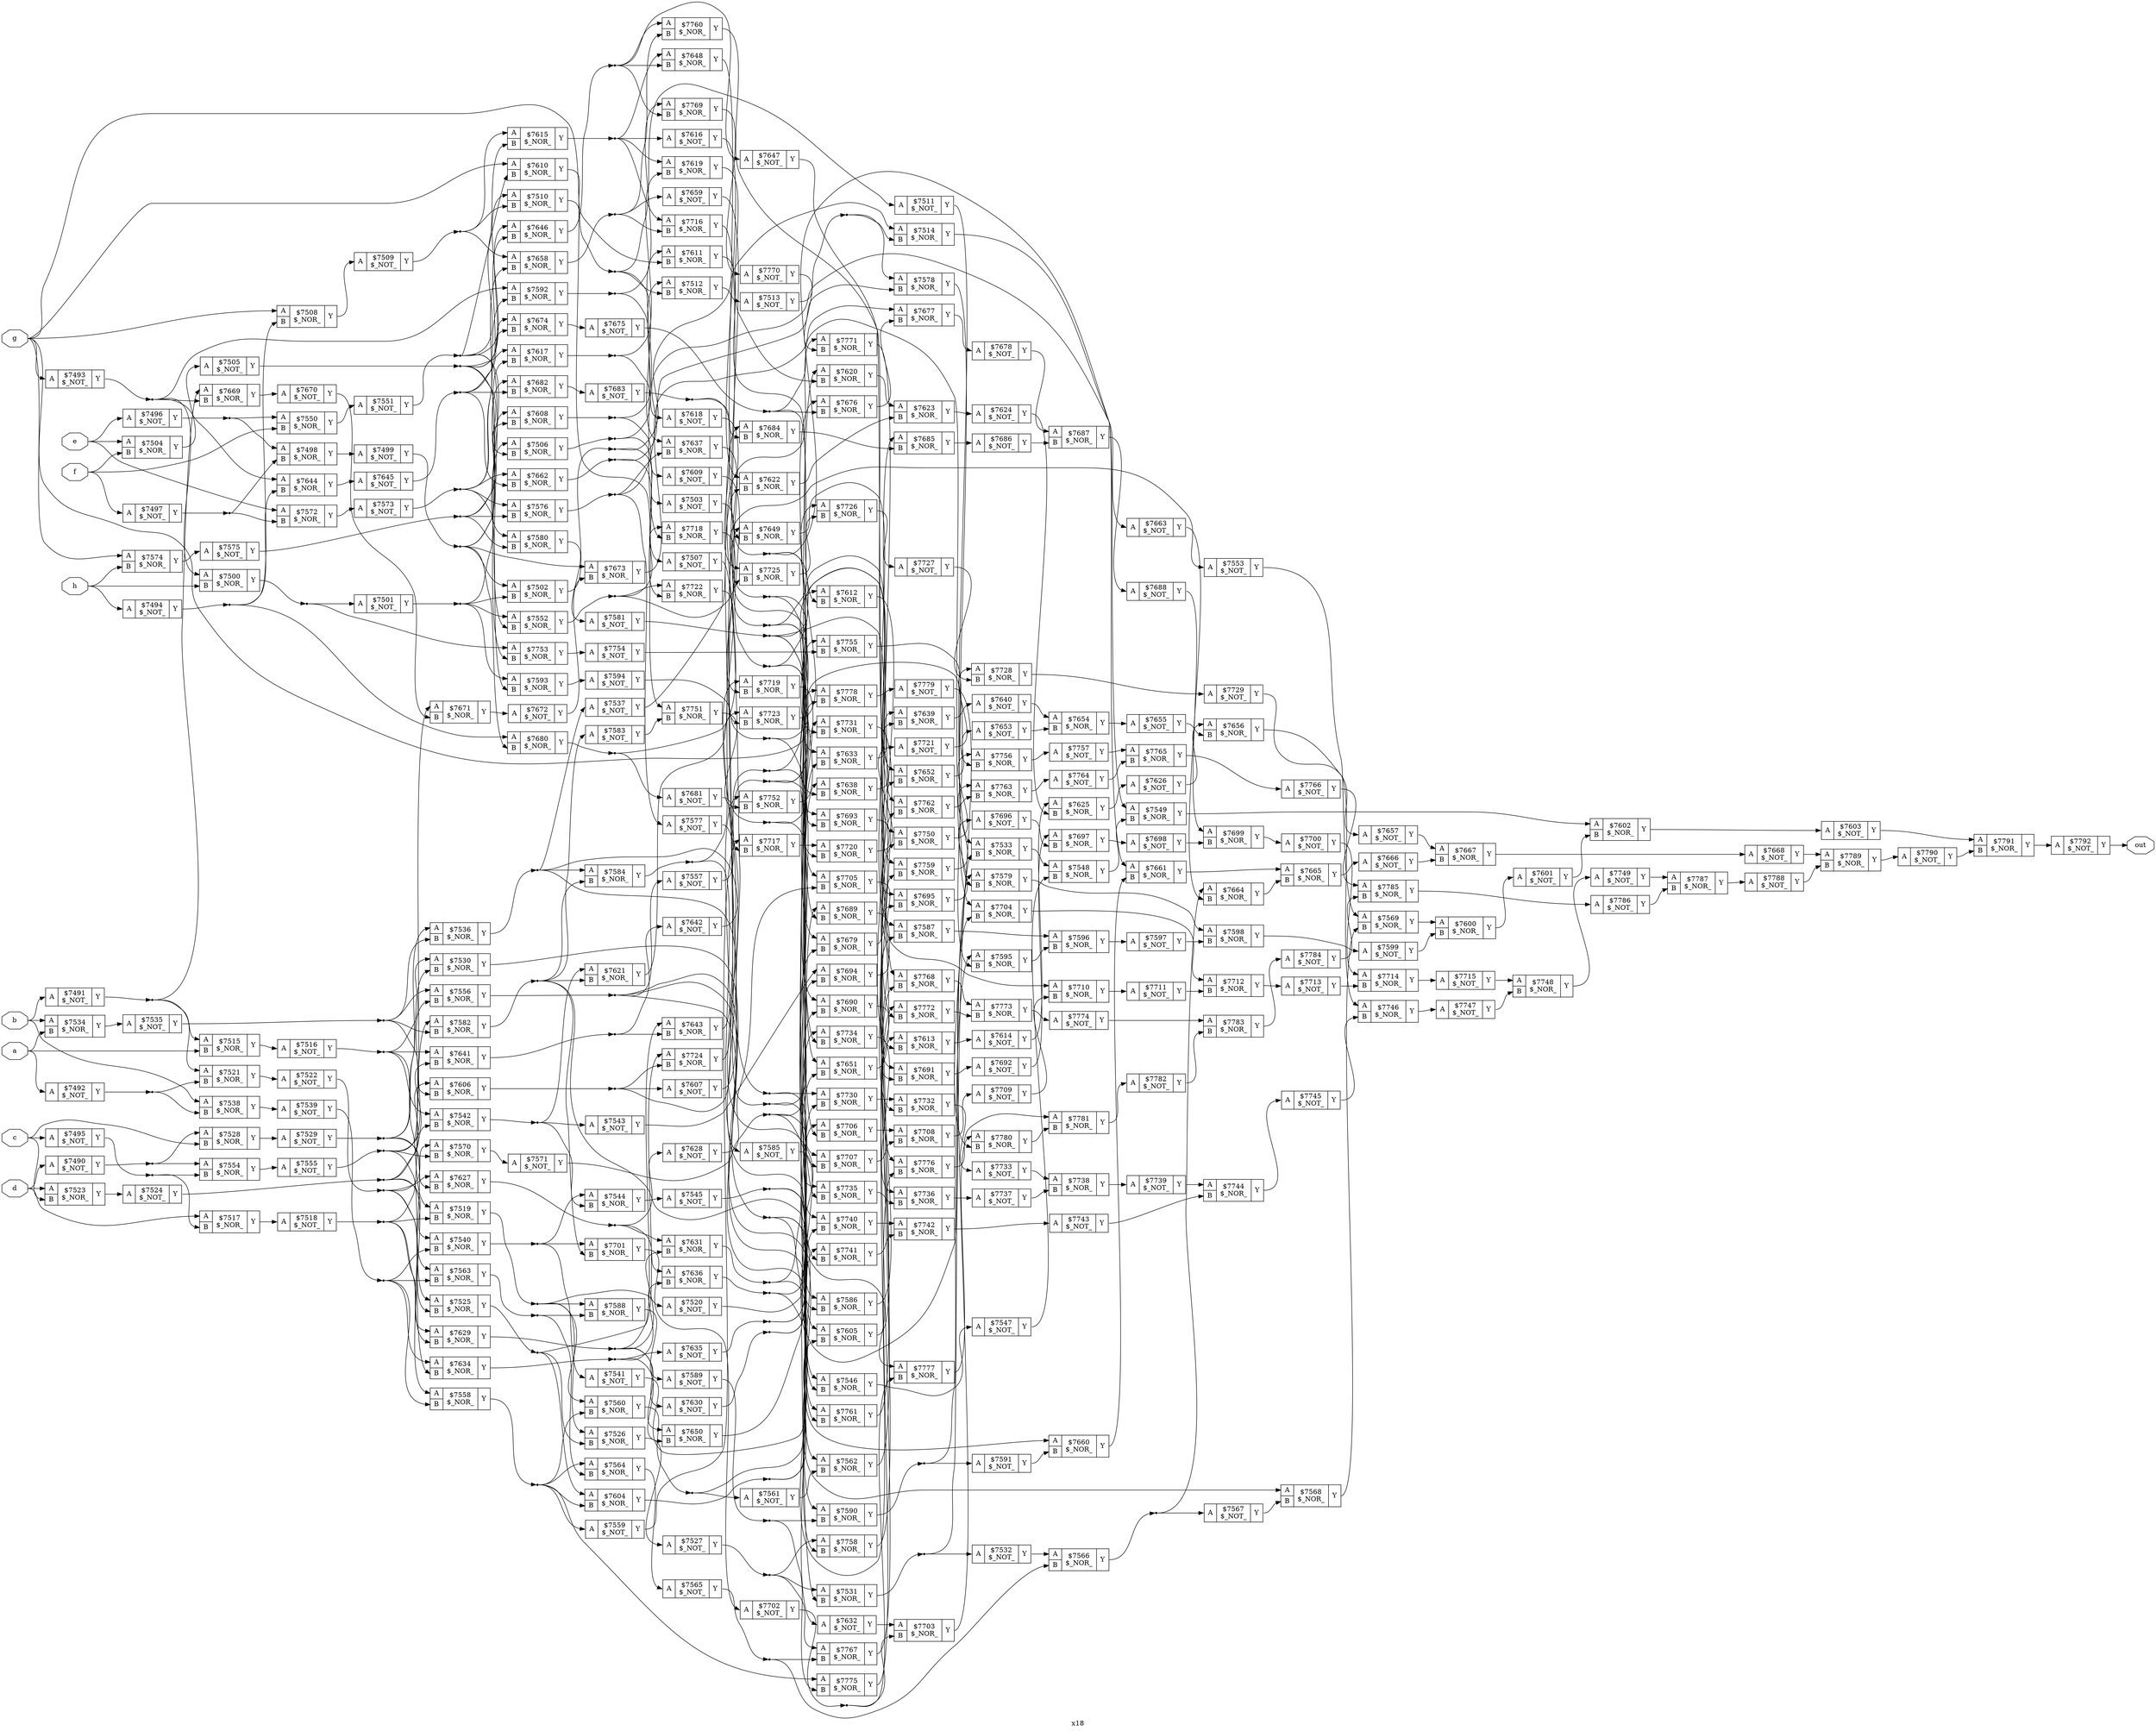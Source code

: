 digraph "x18" {
label="x18";
rankdir="LR";
remincross=true;
n303 [ shape=octagon, label="a", color="black", fontcolor="black" ];
n304 [ shape=octagon, label="b", color="black", fontcolor="black" ];
n305 [ shape=octagon, label="c", color="black", fontcolor="black" ];
n306 [ shape=octagon, label="d", color="black", fontcolor="black" ];
n307 [ shape=octagon, label="e", color="black", fontcolor="black" ];
n308 [ shape=octagon, label="f", color="black", fontcolor="black" ];
n309 [ shape=octagon, label="g", color="black", fontcolor="black" ];
n310 [ shape=octagon, label="h", color="black", fontcolor="black" ];
n311 [ shape=octagon, label="out", color="black", fontcolor="black" ];
c314 [ shape=record, label="{{<p312> A}|$7490\n$_NOT_|{<p313> Y}}" ];
c315 [ shape=record, label="{{<p312> A}|$7491\n$_NOT_|{<p313> Y}}" ];
c316 [ shape=record, label="{{<p312> A}|$7492\n$_NOT_|{<p313> Y}}" ];
c317 [ shape=record, label="{{<p312> A}|$7493\n$_NOT_|{<p313> Y}}" ];
c318 [ shape=record, label="{{<p312> A}|$7494\n$_NOT_|{<p313> Y}}" ];
c319 [ shape=record, label="{{<p312> A}|$7495\n$_NOT_|{<p313> Y}}" ];
c320 [ shape=record, label="{{<p312> A}|$7496\n$_NOT_|{<p313> Y}}" ];
c321 [ shape=record, label="{{<p312> A}|$7497\n$_NOT_|{<p313> Y}}" ];
c323 [ shape=record, label="{{<p312> A|<p322> B}|$7498\n$_NOR_|{<p313> Y}}" ];
c324 [ shape=record, label="{{<p312> A}|$7499\n$_NOT_|{<p313> Y}}" ];
c325 [ shape=record, label="{{<p312> A|<p322> B}|$7500\n$_NOR_|{<p313> Y}}" ];
c326 [ shape=record, label="{{<p312> A}|$7501\n$_NOT_|{<p313> Y}}" ];
c327 [ shape=record, label="{{<p312> A|<p322> B}|$7502\n$_NOR_|{<p313> Y}}" ];
c328 [ shape=record, label="{{<p312> A}|$7503\n$_NOT_|{<p313> Y}}" ];
c329 [ shape=record, label="{{<p312> A|<p322> B}|$7504\n$_NOR_|{<p313> Y}}" ];
c330 [ shape=record, label="{{<p312> A}|$7505\n$_NOT_|{<p313> Y}}" ];
c331 [ shape=record, label="{{<p312> A|<p322> B}|$7506\n$_NOR_|{<p313> Y}}" ];
c332 [ shape=record, label="{{<p312> A}|$7507\n$_NOT_|{<p313> Y}}" ];
c333 [ shape=record, label="{{<p312> A|<p322> B}|$7508\n$_NOR_|{<p313> Y}}" ];
c334 [ shape=record, label="{{<p312> A}|$7509\n$_NOT_|{<p313> Y}}" ];
c335 [ shape=record, label="{{<p312> A|<p322> B}|$7510\n$_NOR_|{<p313> Y}}" ];
c336 [ shape=record, label="{{<p312> A}|$7511\n$_NOT_|{<p313> Y}}" ];
c337 [ shape=record, label="{{<p312> A|<p322> B}|$7512\n$_NOR_|{<p313> Y}}" ];
c338 [ shape=record, label="{{<p312> A}|$7513\n$_NOT_|{<p313> Y}}" ];
c339 [ shape=record, label="{{<p312> A|<p322> B}|$7514\n$_NOR_|{<p313> Y}}" ];
c340 [ shape=record, label="{{<p312> A|<p322> B}|$7515\n$_NOR_|{<p313> Y}}" ];
c341 [ shape=record, label="{{<p312> A}|$7516\n$_NOT_|{<p313> Y}}" ];
c342 [ shape=record, label="{{<p312> A|<p322> B}|$7517\n$_NOR_|{<p313> Y}}" ];
c343 [ shape=record, label="{{<p312> A}|$7518\n$_NOT_|{<p313> Y}}" ];
c344 [ shape=record, label="{{<p312> A|<p322> B}|$7519\n$_NOR_|{<p313> Y}}" ];
c345 [ shape=record, label="{{<p312> A}|$7520\n$_NOT_|{<p313> Y}}" ];
c346 [ shape=record, label="{{<p312> A|<p322> B}|$7521\n$_NOR_|{<p313> Y}}" ];
c347 [ shape=record, label="{{<p312> A}|$7522\n$_NOT_|{<p313> Y}}" ];
c348 [ shape=record, label="{{<p312> A|<p322> B}|$7523\n$_NOR_|{<p313> Y}}" ];
c349 [ shape=record, label="{{<p312> A}|$7524\n$_NOT_|{<p313> Y}}" ];
c350 [ shape=record, label="{{<p312> A|<p322> B}|$7525\n$_NOR_|{<p313> Y}}" ];
c351 [ shape=record, label="{{<p312> A|<p322> B}|$7526\n$_NOR_|{<p313> Y}}" ];
c352 [ shape=record, label="{{<p312> A}|$7527\n$_NOT_|{<p313> Y}}" ];
c353 [ shape=record, label="{{<p312> A|<p322> B}|$7528\n$_NOR_|{<p313> Y}}" ];
c354 [ shape=record, label="{{<p312> A}|$7529\n$_NOT_|{<p313> Y}}" ];
c355 [ shape=record, label="{{<p312> A|<p322> B}|$7530\n$_NOR_|{<p313> Y}}" ];
c356 [ shape=record, label="{{<p312> A|<p322> B}|$7531\n$_NOR_|{<p313> Y}}" ];
c357 [ shape=record, label="{{<p312> A}|$7532\n$_NOT_|{<p313> Y}}" ];
c358 [ shape=record, label="{{<p312> A|<p322> B}|$7533\n$_NOR_|{<p313> Y}}" ];
c359 [ shape=record, label="{{<p312> A|<p322> B}|$7534\n$_NOR_|{<p313> Y}}" ];
c360 [ shape=record, label="{{<p312> A}|$7535\n$_NOT_|{<p313> Y}}" ];
c361 [ shape=record, label="{{<p312> A|<p322> B}|$7536\n$_NOR_|{<p313> Y}}" ];
c362 [ shape=record, label="{{<p312> A}|$7537\n$_NOT_|{<p313> Y}}" ];
c363 [ shape=record, label="{{<p312> A|<p322> B}|$7538\n$_NOR_|{<p313> Y}}" ];
c364 [ shape=record, label="{{<p312> A}|$7539\n$_NOT_|{<p313> Y}}" ];
c365 [ shape=record, label="{{<p312> A|<p322> B}|$7540\n$_NOR_|{<p313> Y}}" ];
c366 [ shape=record, label="{{<p312> A}|$7541\n$_NOT_|{<p313> Y}}" ];
c367 [ shape=record, label="{{<p312> A|<p322> B}|$7542\n$_NOR_|{<p313> Y}}" ];
c368 [ shape=record, label="{{<p312> A}|$7543\n$_NOT_|{<p313> Y}}" ];
c369 [ shape=record, label="{{<p312> A|<p322> B}|$7544\n$_NOR_|{<p313> Y}}" ];
c370 [ shape=record, label="{{<p312> A}|$7545\n$_NOT_|{<p313> Y}}" ];
c371 [ shape=record, label="{{<p312> A|<p322> B}|$7546\n$_NOR_|{<p313> Y}}" ];
c372 [ shape=record, label="{{<p312> A}|$7547\n$_NOT_|{<p313> Y}}" ];
c373 [ shape=record, label="{{<p312> A|<p322> B}|$7548\n$_NOR_|{<p313> Y}}" ];
c374 [ shape=record, label="{{<p312> A|<p322> B}|$7549\n$_NOR_|{<p313> Y}}" ];
c375 [ shape=record, label="{{<p312> A|<p322> B}|$7550\n$_NOR_|{<p313> Y}}" ];
c376 [ shape=record, label="{{<p312> A}|$7551\n$_NOT_|{<p313> Y}}" ];
c377 [ shape=record, label="{{<p312> A|<p322> B}|$7552\n$_NOR_|{<p313> Y}}" ];
c378 [ shape=record, label="{{<p312> A}|$7553\n$_NOT_|{<p313> Y}}" ];
c379 [ shape=record, label="{{<p312> A|<p322> B}|$7554\n$_NOR_|{<p313> Y}}" ];
c380 [ shape=record, label="{{<p312> A}|$7555\n$_NOT_|{<p313> Y}}" ];
c381 [ shape=record, label="{{<p312> A|<p322> B}|$7556\n$_NOR_|{<p313> Y}}" ];
c382 [ shape=record, label="{{<p312> A}|$7557\n$_NOT_|{<p313> Y}}" ];
c383 [ shape=record, label="{{<p312> A|<p322> B}|$7558\n$_NOR_|{<p313> Y}}" ];
c384 [ shape=record, label="{{<p312> A}|$7559\n$_NOT_|{<p313> Y}}" ];
c385 [ shape=record, label="{{<p312> A|<p322> B}|$7560\n$_NOR_|{<p313> Y}}" ];
c386 [ shape=record, label="{{<p312> A}|$7561\n$_NOT_|{<p313> Y}}" ];
c387 [ shape=record, label="{{<p312> A|<p322> B}|$7562\n$_NOR_|{<p313> Y}}" ];
c388 [ shape=record, label="{{<p312> A|<p322> B}|$7563\n$_NOR_|{<p313> Y}}" ];
c389 [ shape=record, label="{{<p312> A|<p322> B}|$7564\n$_NOR_|{<p313> Y}}" ];
c390 [ shape=record, label="{{<p312> A}|$7565\n$_NOT_|{<p313> Y}}" ];
c391 [ shape=record, label="{{<p312> A|<p322> B}|$7566\n$_NOR_|{<p313> Y}}" ];
c392 [ shape=record, label="{{<p312> A}|$7567\n$_NOT_|{<p313> Y}}" ];
c393 [ shape=record, label="{{<p312> A|<p322> B}|$7568\n$_NOR_|{<p313> Y}}" ];
c394 [ shape=record, label="{{<p312> A|<p322> B}|$7569\n$_NOR_|{<p313> Y}}" ];
c395 [ shape=record, label="{{<p312> A|<p322> B}|$7570\n$_NOR_|{<p313> Y}}" ];
c396 [ shape=record, label="{{<p312> A}|$7571\n$_NOT_|{<p313> Y}}" ];
c397 [ shape=record, label="{{<p312> A|<p322> B}|$7572\n$_NOR_|{<p313> Y}}" ];
c398 [ shape=record, label="{{<p312> A}|$7573\n$_NOT_|{<p313> Y}}" ];
c399 [ shape=record, label="{{<p312> A|<p322> B}|$7574\n$_NOR_|{<p313> Y}}" ];
c400 [ shape=record, label="{{<p312> A}|$7575\n$_NOT_|{<p313> Y}}" ];
c401 [ shape=record, label="{{<p312> A|<p322> B}|$7576\n$_NOR_|{<p313> Y}}" ];
c402 [ shape=record, label="{{<p312> A}|$7577\n$_NOT_|{<p313> Y}}" ];
c403 [ shape=record, label="{{<p312> A|<p322> B}|$7578\n$_NOR_|{<p313> Y}}" ];
c404 [ shape=record, label="{{<p312> A|<p322> B}|$7579\n$_NOR_|{<p313> Y}}" ];
c405 [ shape=record, label="{{<p312> A|<p322> B}|$7580\n$_NOR_|{<p313> Y}}" ];
c406 [ shape=record, label="{{<p312> A}|$7581\n$_NOT_|{<p313> Y}}" ];
c407 [ shape=record, label="{{<p312> A|<p322> B}|$7582\n$_NOR_|{<p313> Y}}" ];
c408 [ shape=record, label="{{<p312> A}|$7583\n$_NOT_|{<p313> Y}}" ];
c409 [ shape=record, label="{{<p312> A|<p322> B}|$7584\n$_NOR_|{<p313> Y}}" ];
c410 [ shape=record, label="{{<p312> A}|$7585\n$_NOT_|{<p313> Y}}" ];
c411 [ shape=record, label="{{<p312> A|<p322> B}|$7586\n$_NOR_|{<p313> Y}}" ];
c412 [ shape=record, label="{{<p312> A|<p322> B}|$7587\n$_NOR_|{<p313> Y}}" ];
c413 [ shape=record, label="{{<p312> A|<p322> B}|$7588\n$_NOR_|{<p313> Y}}" ];
c414 [ shape=record, label="{{<p312> A}|$7589\n$_NOT_|{<p313> Y}}" ];
c415 [ shape=record, label="{{<p312> A|<p322> B}|$7590\n$_NOR_|{<p313> Y}}" ];
c416 [ shape=record, label="{{<p312> A}|$7591\n$_NOT_|{<p313> Y}}" ];
c417 [ shape=record, label="{{<p312> A|<p322> B}|$7592\n$_NOR_|{<p313> Y}}" ];
c418 [ shape=record, label="{{<p312> A|<p322> B}|$7593\n$_NOR_|{<p313> Y}}" ];
c419 [ shape=record, label="{{<p312> A}|$7594\n$_NOT_|{<p313> Y}}" ];
c420 [ shape=record, label="{{<p312> A|<p322> B}|$7595\n$_NOR_|{<p313> Y}}" ];
c421 [ shape=record, label="{{<p312> A|<p322> B}|$7596\n$_NOR_|{<p313> Y}}" ];
c422 [ shape=record, label="{{<p312> A}|$7597\n$_NOT_|{<p313> Y}}" ];
c423 [ shape=record, label="{{<p312> A|<p322> B}|$7598\n$_NOR_|{<p313> Y}}" ];
c424 [ shape=record, label="{{<p312> A}|$7599\n$_NOT_|{<p313> Y}}" ];
c425 [ shape=record, label="{{<p312> A|<p322> B}|$7600\n$_NOR_|{<p313> Y}}" ];
c426 [ shape=record, label="{{<p312> A}|$7601\n$_NOT_|{<p313> Y}}" ];
c427 [ shape=record, label="{{<p312> A|<p322> B}|$7602\n$_NOR_|{<p313> Y}}" ];
c428 [ shape=record, label="{{<p312> A}|$7603\n$_NOT_|{<p313> Y}}" ];
c429 [ shape=record, label="{{<p312> A|<p322> B}|$7604\n$_NOR_|{<p313> Y}}" ];
c430 [ shape=record, label="{{<p312> A|<p322> B}|$7605\n$_NOR_|{<p313> Y}}" ];
c431 [ shape=record, label="{{<p312> A|<p322> B}|$7606\n$_NOR_|{<p313> Y}}" ];
c432 [ shape=record, label="{{<p312> A}|$7607\n$_NOT_|{<p313> Y}}" ];
c433 [ shape=record, label="{{<p312> A|<p322> B}|$7608\n$_NOR_|{<p313> Y}}" ];
c434 [ shape=record, label="{{<p312> A}|$7609\n$_NOT_|{<p313> Y}}" ];
c435 [ shape=record, label="{{<p312> A|<p322> B}|$7610\n$_NOR_|{<p313> Y}}" ];
c436 [ shape=record, label="{{<p312> A|<p322> B}|$7611\n$_NOR_|{<p313> Y}}" ];
c437 [ shape=record, label="{{<p312> A|<p322> B}|$7612\n$_NOR_|{<p313> Y}}" ];
c438 [ shape=record, label="{{<p312> A|<p322> B}|$7613\n$_NOR_|{<p313> Y}}" ];
c439 [ shape=record, label="{{<p312> A}|$7614\n$_NOT_|{<p313> Y}}" ];
c440 [ shape=record, label="{{<p312> A|<p322> B}|$7615\n$_NOR_|{<p313> Y}}" ];
c441 [ shape=record, label="{{<p312> A}|$7616\n$_NOT_|{<p313> Y}}" ];
c442 [ shape=record, label="{{<p312> A|<p322> B}|$7617\n$_NOR_|{<p313> Y}}" ];
c443 [ shape=record, label="{{<p312> A}|$7618\n$_NOT_|{<p313> Y}}" ];
c444 [ shape=record, label="{{<p312> A|<p322> B}|$7619\n$_NOR_|{<p313> Y}}" ];
c445 [ shape=record, label="{{<p312> A|<p322> B}|$7620\n$_NOR_|{<p313> Y}}" ];
c446 [ shape=record, label="{{<p312> A|<p322> B}|$7621\n$_NOR_|{<p313> Y}}" ];
c447 [ shape=record, label="{{<p312> A|<p322> B}|$7622\n$_NOR_|{<p313> Y}}" ];
c448 [ shape=record, label="{{<p312> A|<p322> B}|$7623\n$_NOR_|{<p313> Y}}" ];
c449 [ shape=record, label="{{<p312> A}|$7624\n$_NOT_|{<p313> Y}}" ];
c450 [ shape=record, label="{{<p312> A|<p322> B}|$7625\n$_NOR_|{<p313> Y}}" ];
c451 [ shape=record, label="{{<p312> A}|$7626\n$_NOT_|{<p313> Y}}" ];
c452 [ shape=record, label="{{<p312> A|<p322> B}|$7627\n$_NOR_|{<p313> Y}}" ];
c453 [ shape=record, label="{{<p312> A}|$7628\n$_NOT_|{<p313> Y}}" ];
c454 [ shape=record, label="{{<p312> A|<p322> B}|$7629\n$_NOR_|{<p313> Y}}" ];
c455 [ shape=record, label="{{<p312> A}|$7630\n$_NOT_|{<p313> Y}}" ];
c456 [ shape=record, label="{{<p312> A|<p322> B}|$7631\n$_NOR_|{<p313> Y}}" ];
c457 [ shape=record, label="{{<p312> A}|$7632\n$_NOT_|{<p313> Y}}" ];
c458 [ shape=record, label="{{<p312> A|<p322> B}|$7633\n$_NOR_|{<p313> Y}}" ];
c459 [ shape=record, label="{{<p312> A|<p322> B}|$7634\n$_NOR_|{<p313> Y}}" ];
c460 [ shape=record, label="{{<p312> A}|$7635\n$_NOT_|{<p313> Y}}" ];
c461 [ shape=record, label="{{<p312> A|<p322> B}|$7636\n$_NOR_|{<p313> Y}}" ];
c462 [ shape=record, label="{{<p312> A|<p322> B}|$7637\n$_NOR_|{<p313> Y}}" ];
c463 [ shape=record, label="{{<p312> A|<p322> B}|$7638\n$_NOR_|{<p313> Y}}" ];
c464 [ shape=record, label="{{<p312> A|<p322> B}|$7639\n$_NOR_|{<p313> Y}}" ];
c465 [ shape=record, label="{{<p312> A}|$7640\n$_NOT_|{<p313> Y}}" ];
c466 [ shape=record, label="{{<p312> A|<p322> B}|$7641\n$_NOR_|{<p313> Y}}" ];
c467 [ shape=record, label="{{<p312> A}|$7642\n$_NOT_|{<p313> Y}}" ];
c468 [ shape=record, label="{{<p312> A|<p322> B}|$7643\n$_NOR_|{<p313> Y}}" ];
c469 [ shape=record, label="{{<p312> A|<p322> B}|$7644\n$_NOR_|{<p313> Y}}" ];
c470 [ shape=record, label="{{<p312> A}|$7645\n$_NOT_|{<p313> Y}}" ];
c471 [ shape=record, label="{{<p312> A|<p322> B}|$7646\n$_NOR_|{<p313> Y}}" ];
c472 [ shape=record, label="{{<p312> A}|$7647\n$_NOT_|{<p313> Y}}" ];
c473 [ shape=record, label="{{<p312> A|<p322> B}|$7648\n$_NOR_|{<p313> Y}}" ];
c474 [ shape=record, label="{{<p312> A|<p322> B}|$7649\n$_NOR_|{<p313> Y}}" ];
c475 [ shape=record, label="{{<p312> A|<p322> B}|$7650\n$_NOR_|{<p313> Y}}" ];
c476 [ shape=record, label="{{<p312> A|<p322> B}|$7651\n$_NOR_|{<p313> Y}}" ];
c477 [ shape=record, label="{{<p312> A|<p322> B}|$7652\n$_NOR_|{<p313> Y}}" ];
c478 [ shape=record, label="{{<p312> A}|$7653\n$_NOT_|{<p313> Y}}" ];
c479 [ shape=record, label="{{<p312> A|<p322> B}|$7654\n$_NOR_|{<p313> Y}}" ];
c480 [ shape=record, label="{{<p312> A}|$7655\n$_NOT_|{<p313> Y}}" ];
c481 [ shape=record, label="{{<p312> A|<p322> B}|$7656\n$_NOR_|{<p313> Y}}" ];
c482 [ shape=record, label="{{<p312> A}|$7657\n$_NOT_|{<p313> Y}}" ];
c483 [ shape=record, label="{{<p312> A|<p322> B}|$7658\n$_NOR_|{<p313> Y}}" ];
c484 [ shape=record, label="{{<p312> A}|$7659\n$_NOT_|{<p313> Y}}" ];
c485 [ shape=record, label="{{<p312> A|<p322> B}|$7660\n$_NOR_|{<p313> Y}}" ];
c486 [ shape=record, label="{{<p312> A|<p322> B}|$7661\n$_NOR_|{<p313> Y}}" ];
c487 [ shape=record, label="{{<p312> A|<p322> B}|$7662\n$_NOR_|{<p313> Y}}" ];
c488 [ shape=record, label="{{<p312> A}|$7663\n$_NOT_|{<p313> Y}}" ];
c489 [ shape=record, label="{{<p312> A|<p322> B}|$7664\n$_NOR_|{<p313> Y}}" ];
c490 [ shape=record, label="{{<p312> A|<p322> B}|$7665\n$_NOR_|{<p313> Y}}" ];
c491 [ shape=record, label="{{<p312> A}|$7666\n$_NOT_|{<p313> Y}}" ];
c492 [ shape=record, label="{{<p312> A|<p322> B}|$7667\n$_NOR_|{<p313> Y}}" ];
c493 [ shape=record, label="{{<p312> A}|$7668\n$_NOT_|{<p313> Y}}" ];
c494 [ shape=record, label="{{<p312> A|<p322> B}|$7669\n$_NOR_|{<p313> Y}}" ];
c495 [ shape=record, label="{{<p312> A}|$7670\n$_NOT_|{<p313> Y}}" ];
c496 [ shape=record, label="{{<p312> A|<p322> B}|$7671\n$_NOR_|{<p313> Y}}" ];
c497 [ shape=record, label="{{<p312> A}|$7672\n$_NOT_|{<p313> Y}}" ];
c498 [ shape=record, label="{{<p312> A|<p322> B}|$7673\n$_NOR_|{<p313> Y}}" ];
c499 [ shape=record, label="{{<p312> A|<p322> B}|$7674\n$_NOR_|{<p313> Y}}" ];
c500 [ shape=record, label="{{<p312> A}|$7675\n$_NOT_|{<p313> Y}}" ];
c501 [ shape=record, label="{{<p312> A|<p322> B}|$7676\n$_NOR_|{<p313> Y}}" ];
c502 [ shape=record, label="{{<p312> A|<p322> B}|$7677\n$_NOR_|{<p313> Y}}" ];
c503 [ shape=record, label="{{<p312> A}|$7678\n$_NOT_|{<p313> Y}}" ];
c504 [ shape=record, label="{{<p312> A|<p322> B}|$7679\n$_NOR_|{<p313> Y}}" ];
c505 [ shape=record, label="{{<p312> A|<p322> B}|$7680\n$_NOR_|{<p313> Y}}" ];
c506 [ shape=record, label="{{<p312> A}|$7681\n$_NOT_|{<p313> Y}}" ];
c507 [ shape=record, label="{{<p312> A|<p322> B}|$7682\n$_NOR_|{<p313> Y}}" ];
c508 [ shape=record, label="{{<p312> A}|$7683\n$_NOT_|{<p313> Y}}" ];
c509 [ shape=record, label="{{<p312> A|<p322> B}|$7684\n$_NOR_|{<p313> Y}}" ];
c510 [ shape=record, label="{{<p312> A|<p322> B}|$7685\n$_NOR_|{<p313> Y}}" ];
c511 [ shape=record, label="{{<p312> A}|$7686\n$_NOT_|{<p313> Y}}" ];
c512 [ shape=record, label="{{<p312> A|<p322> B}|$7687\n$_NOR_|{<p313> Y}}" ];
c513 [ shape=record, label="{{<p312> A}|$7688\n$_NOT_|{<p313> Y}}" ];
c514 [ shape=record, label="{{<p312> A|<p322> B}|$7689\n$_NOR_|{<p313> Y}}" ];
c515 [ shape=record, label="{{<p312> A|<p322> B}|$7690\n$_NOR_|{<p313> Y}}" ];
c516 [ shape=record, label="{{<p312> A|<p322> B}|$7691\n$_NOR_|{<p313> Y}}" ];
c517 [ shape=record, label="{{<p312> A}|$7692\n$_NOT_|{<p313> Y}}" ];
c518 [ shape=record, label="{{<p312> A|<p322> B}|$7693\n$_NOR_|{<p313> Y}}" ];
c519 [ shape=record, label="{{<p312> A|<p322> B}|$7694\n$_NOR_|{<p313> Y}}" ];
c520 [ shape=record, label="{{<p312> A|<p322> B}|$7695\n$_NOR_|{<p313> Y}}" ];
c521 [ shape=record, label="{{<p312> A}|$7696\n$_NOT_|{<p313> Y}}" ];
c522 [ shape=record, label="{{<p312> A|<p322> B}|$7697\n$_NOR_|{<p313> Y}}" ];
c523 [ shape=record, label="{{<p312> A}|$7698\n$_NOT_|{<p313> Y}}" ];
c524 [ shape=record, label="{{<p312> A|<p322> B}|$7699\n$_NOR_|{<p313> Y}}" ];
c525 [ shape=record, label="{{<p312> A}|$7700\n$_NOT_|{<p313> Y}}" ];
c526 [ shape=record, label="{{<p312> A|<p322> B}|$7701\n$_NOR_|{<p313> Y}}" ];
c527 [ shape=record, label="{{<p312> A}|$7702\n$_NOT_|{<p313> Y}}" ];
c528 [ shape=record, label="{{<p312> A|<p322> B}|$7703\n$_NOR_|{<p313> Y}}" ];
c529 [ shape=record, label="{{<p312> A|<p322> B}|$7704\n$_NOR_|{<p313> Y}}" ];
c530 [ shape=record, label="{{<p312> A|<p322> B}|$7705\n$_NOR_|{<p313> Y}}" ];
c531 [ shape=record, label="{{<p312> A|<p322> B}|$7706\n$_NOR_|{<p313> Y}}" ];
c532 [ shape=record, label="{{<p312> A|<p322> B}|$7707\n$_NOR_|{<p313> Y}}" ];
c533 [ shape=record, label="{{<p312> A|<p322> B}|$7708\n$_NOR_|{<p313> Y}}" ];
c534 [ shape=record, label="{{<p312> A}|$7709\n$_NOT_|{<p313> Y}}" ];
c535 [ shape=record, label="{{<p312> A|<p322> B}|$7710\n$_NOR_|{<p313> Y}}" ];
c536 [ shape=record, label="{{<p312> A}|$7711\n$_NOT_|{<p313> Y}}" ];
c537 [ shape=record, label="{{<p312> A|<p322> B}|$7712\n$_NOR_|{<p313> Y}}" ];
c538 [ shape=record, label="{{<p312> A}|$7713\n$_NOT_|{<p313> Y}}" ];
c539 [ shape=record, label="{{<p312> A|<p322> B}|$7714\n$_NOR_|{<p313> Y}}" ];
c540 [ shape=record, label="{{<p312> A}|$7715\n$_NOT_|{<p313> Y}}" ];
c541 [ shape=record, label="{{<p312> A|<p322> B}|$7716\n$_NOR_|{<p313> Y}}" ];
c542 [ shape=record, label="{{<p312> A|<p322> B}|$7717\n$_NOR_|{<p313> Y}}" ];
c543 [ shape=record, label="{{<p312> A|<p322> B}|$7718\n$_NOR_|{<p313> Y}}" ];
c544 [ shape=record, label="{{<p312> A|<p322> B}|$7719\n$_NOR_|{<p313> Y}}" ];
c545 [ shape=record, label="{{<p312> A|<p322> B}|$7720\n$_NOR_|{<p313> Y}}" ];
c546 [ shape=record, label="{{<p312> A}|$7721\n$_NOT_|{<p313> Y}}" ];
c547 [ shape=record, label="{{<p312> A|<p322> B}|$7722\n$_NOR_|{<p313> Y}}" ];
c548 [ shape=record, label="{{<p312> A|<p322> B}|$7723\n$_NOR_|{<p313> Y}}" ];
c549 [ shape=record, label="{{<p312> A|<p322> B}|$7724\n$_NOR_|{<p313> Y}}" ];
c550 [ shape=record, label="{{<p312> A|<p322> B}|$7725\n$_NOR_|{<p313> Y}}" ];
c551 [ shape=record, label="{{<p312> A|<p322> B}|$7726\n$_NOR_|{<p313> Y}}" ];
c552 [ shape=record, label="{{<p312> A}|$7727\n$_NOT_|{<p313> Y}}" ];
c553 [ shape=record, label="{{<p312> A|<p322> B}|$7728\n$_NOR_|{<p313> Y}}" ];
c554 [ shape=record, label="{{<p312> A}|$7729\n$_NOT_|{<p313> Y}}" ];
c555 [ shape=record, label="{{<p312> A|<p322> B}|$7730\n$_NOR_|{<p313> Y}}" ];
c556 [ shape=record, label="{{<p312> A|<p322> B}|$7731\n$_NOR_|{<p313> Y}}" ];
c557 [ shape=record, label="{{<p312> A|<p322> B}|$7732\n$_NOR_|{<p313> Y}}" ];
c558 [ shape=record, label="{{<p312> A}|$7733\n$_NOT_|{<p313> Y}}" ];
c559 [ shape=record, label="{{<p312> A|<p322> B}|$7734\n$_NOR_|{<p313> Y}}" ];
c560 [ shape=record, label="{{<p312> A|<p322> B}|$7735\n$_NOR_|{<p313> Y}}" ];
c561 [ shape=record, label="{{<p312> A|<p322> B}|$7736\n$_NOR_|{<p313> Y}}" ];
c562 [ shape=record, label="{{<p312> A}|$7737\n$_NOT_|{<p313> Y}}" ];
c563 [ shape=record, label="{{<p312> A|<p322> B}|$7738\n$_NOR_|{<p313> Y}}" ];
c564 [ shape=record, label="{{<p312> A}|$7739\n$_NOT_|{<p313> Y}}" ];
c565 [ shape=record, label="{{<p312> A|<p322> B}|$7740\n$_NOR_|{<p313> Y}}" ];
c566 [ shape=record, label="{{<p312> A|<p322> B}|$7741\n$_NOR_|{<p313> Y}}" ];
c567 [ shape=record, label="{{<p312> A|<p322> B}|$7742\n$_NOR_|{<p313> Y}}" ];
c568 [ shape=record, label="{{<p312> A}|$7743\n$_NOT_|{<p313> Y}}" ];
c569 [ shape=record, label="{{<p312> A|<p322> B}|$7744\n$_NOR_|{<p313> Y}}" ];
c570 [ shape=record, label="{{<p312> A}|$7745\n$_NOT_|{<p313> Y}}" ];
c571 [ shape=record, label="{{<p312> A|<p322> B}|$7746\n$_NOR_|{<p313> Y}}" ];
c572 [ shape=record, label="{{<p312> A}|$7747\n$_NOT_|{<p313> Y}}" ];
c573 [ shape=record, label="{{<p312> A|<p322> B}|$7748\n$_NOR_|{<p313> Y}}" ];
c574 [ shape=record, label="{{<p312> A}|$7749\n$_NOT_|{<p313> Y}}" ];
c575 [ shape=record, label="{{<p312> A|<p322> B}|$7750\n$_NOR_|{<p313> Y}}" ];
c576 [ shape=record, label="{{<p312> A|<p322> B}|$7751\n$_NOR_|{<p313> Y}}" ];
c577 [ shape=record, label="{{<p312> A|<p322> B}|$7752\n$_NOR_|{<p313> Y}}" ];
c578 [ shape=record, label="{{<p312> A|<p322> B}|$7753\n$_NOR_|{<p313> Y}}" ];
c579 [ shape=record, label="{{<p312> A}|$7754\n$_NOT_|{<p313> Y}}" ];
c580 [ shape=record, label="{{<p312> A|<p322> B}|$7755\n$_NOR_|{<p313> Y}}" ];
c581 [ shape=record, label="{{<p312> A|<p322> B}|$7756\n$_NOR_|{<p313> Y}}" ];
c582 [ shape=record, label="{{<p312> A}|$7757\n$_NOT_|{<p313> Y}}" ];
c583 [ shape=record, label="{{<p312> A|<p322> B}|$7758\n$_NOR_|{<p313> Y}}" ];
c584 [ shape=record, label="{{<p312> A|<p322> B}|$7759\n$_NOR_|{<p313> Y}}" ];
c585 [ shape=record, label="{{<p312> A|<p322> B}|$7760\n$_NOR_|{<p313> Y}}" ];
c586 [ shape=record, label="{{<p312> A|<p322> B}|$7761\n$_NOR_|{<p313> Y}}" ];
c587 [ shape=record, label="{{<p312> A|<p322> B}|$7762\n$_NOR_|{<p313> Y}}" ];
c588 [ shape=record, label="{{<p312> A|<p322> B}|$7763\n$_NOR_|{<p313> Y}}" ];
c589 [ shape=record, label="{{<p312> A}|$7764\n$_NOT_|{<p313> Y}}" ];
c590 [ shape=record, label="{{<p312> A|<p322> B}|$7765\n$_NOR_|{<p313> Y}}" ];
c591 [ shape=record, label="{{<p312> A}|$7766\n$_NOT_|{<p313> Y}}" ];
c592 [ shape=record, label="{{<p312> A|<p322> B}|$7767\n$_NOR_|{<p313> Y}}" ];
c593 [ shape=record, label="{{<p312> A|<p322> B}|$7768\n$_NOR_|{<p313> Y}}" ];
c594 [ shape=record, label="{{<p312> A|<p322> B}|$7769\n$_NOR_|{<p313> Y}}" ];
c595 [ shape=record, label="{{<p312> A}|$7770\n$_NOT_|{<p313> Y}}" ];
c596 [ shape=record, label="{{<p312> A|<p322> B}|$7771\n$_NOR_|{<p313> Y}}" ];
c597 [ shape=record, label="{{<p312> A|<p322> B}|$7772\n$_NOR_|{<p313> Y}}" ];
c598 [ shape=record, label="{{<p312> A|<p322> B}|$7773\n$_NOR_|{<p313> Y}}" ];
c599 [ shape=record, label="{{<p312> A}|$7774\n$_NOT_|{<p313> Y}}" ];
c600 [ shape=record, label="{{<p312> A|<p322> B}|$7775\n$_NOR_|{<p313> Y}}" ];
c601 [ shape=record, label="{{<p312> A|<p322> B}|$7776\n$_NOR_|{<p313> Y}}" ];
c602 [ shape=record, label="{{<p312> A|<p322> B}|$7777\n$_NOR_|{<p313> Y}}" ];
c603 [ shape=record, label="{{<p312> A|<p322> B}|$7778\n$_NOR_|{<p313> Y}}" ];
c604 [ shape=record, label="{{<p312> A}|$7779\n$_NOT_|{<p313> Y}}" ];
c605 [ shape=record, label="{{<p312> A|<p322> B}|$7780\n$_NOR_|{<p313> Y}}" ];
c606 [ shape=record, label="{{<p312> A|<p322> B}|$7781\n$_NOR_|{<p313> Y}}" ];
c607 [ shape=record, label="{{<p312> A}|$7782\n$_NOT_|{<p313> Y}}" ];
c608 [ shape=record, label="{{<p312> A|<p322> B}|$7783\n$_NOR_|{<p313> Y}}" ];
c609 [ shape=record, label="{{<p312> A}|$7784\n$_NOT_|{<p313> Y}}" ];
c610 [ shape=record, label="{{<p312> A|<p322> B}|$7785\n$_NOR_|{<p313> Y}}" ];
c611 [ shape=record, label="{{<p312> A}|$7786\n$_NOT_|{<p313> Y}}" ];
c612 [ shape=record, label="{{<p312> A|<p322> B}|$7787\n$_NOR_|{<p313> Y}}" ];
c613 [ shape=record, label="{{<p312> A}|$7788\n$_NOT_|{<p313> Y}}" ];
c614 [ shape=record, label="{{<p312> A|<p322> B}|$7789\n$_NOR_|{<p313> Y}}" ];
c615 [ shape=record, label="{{<p312> A}|$7790\n$_NOT_|{<p313> Y}}" ];
c616 [ shape=record, label="{{<p312> A|<p322> B}|$7791\n$_NOR_|{<p313> Y}}" ];
c617 [ shape=record, label="{{<p312> A}|$7792\n$_NOT_|{<p313> Y}}" ];
c405:p313:e -> c406:p312:w [color="black", label=""];
n10 [ shape=point ];
c414:p313:e -> n10:w [color="black", label=""];
n10:e -> c415:p322:w [color="black", label=""];
n10:e -> c600:p322:w [color="black", label=""];
c495:p313:e -> c496:p322:w [color="black", label=""];
c496:p313:e -> c497:p312:w [color="black", label=""];
c497:p313:e -> c498:p322:w [color="black", label=""];
c498:p313:e -> c502:p312:w [color="black", label=""];
c499:p313:e -> c500:p312:w [color="black", label=""];
n105 [ shape=point ];
c500:p313:e -> n105:w [color="black", label=""];
n105:e -> c501:p322:w [color="black", label=""];
n105:e -> c514:p322:w [color="black", label=""];
n105:e -> c529:p312:w [color="black", label=""];
c501:p313:e -> c502:p322:w [color="black", label=""];
c502:p313:e -> c503:p312:w [color="black", label=""];
c503:p313:e -> c512:p312:w [color="black", label=""];
c504:p313:e -> c510:p312:w [color="black", label=""];
n11 [ shape=point ];
c314:p313:e -> n11:w [color="black", label=""];
n11:e -> c353:p312:w [color="black", label=""];
n11:e -> c379:p312:w [color="black", label=""];
n110 [ shape=point ];
c324:p313:e -> n110:w [color="black", label=""];
n110:e -> c327:p312:w [color="black", label=""];
n110:e -> c433:p312:w [color="black", label=""];
n110:e -> c498:p312:w [color="black", label=""];
n110:e -> c505:p322:w [color="black", label=""];
n110:e -> c507:p312:w [color="black", label=""];
n111 [ shape=point ];
c505:p313:e -> n111:w [color="black", label=""];
n111:e -> c506:p312:w [color="black", label=""];
n111:e -> c596:p312:w [color="black", label=""];
n112 [ shape=point ];
c506:p313:e -> n112:w [color="black", label=""];
n112:e -> c532:p322:w [color="black", label=""];
n112:e -> c603:p322:w [color="black", label=""];
c507:p313:e -> c508:p312:w [color="black", label=""];
n114 [ shape=point ];
c508:p313:e -> n114:w [color="black", label=""];
n114:e -> c509:p322:w [color="black", label=""];
n114:e -> c550:p312:w [color="black", label=""];
c509:p313:e -> c510:p322:w [color="black", label=""];
c510:p313:e -> c511:p312:w [color="black", label=""];
c511:p313:e -> c512:p322:w [color="black", label=""];
c512:p313:e -> c513:p312:w [color="black", label=""];
c513:p313:e -> c524:p312:w [color="black", label=""];
n12 [ shape=point ];
c415:p313:e -> n12:w [color="black", label=""];
n12:e -> c416:p312:w [color="black", label=""];
n12:e -> c420:p312:w [color="black", label=""];
c514:p313:e -> c516:p312:w [color="black", label=""];
n121 [ shape=point ];
c325:p313:e -> n121:w [color="black", label=""];
n121:e -> c326:p312:w [color="black", label=""];
n121:e -> c578:p312:w [color="black", label=""];
c515:p313:e -> c516:p322:w [color="black", label=""];
c516:p313:e -> c517:p312:w [color="black", label=""];
c517:p313:e -> c522:p312:w [color="black", label=""];
c518:p313:e -> c520:p312:w [color="black", label=""];
c519:p313:e -> c520:p322:w [color="black", label=""];
c520:p313:e -> c521:p312:w [color="black", label=""];
c521:p313:e -> c522:p322:w [color="black", label=""];
c522:p313:e -> c523:p312:w [color="black", label=""];
c416:p313:e -> c485:p322:w [color="black", label=""];
c523:p313:e -> c524:p322:w [color="black", label=""];
c524:p313:e -> c525:p312:w [color="black", label=""];
n132 [ shape=point ];
c326:p313:e -> n132:w [color="black", label=""];
n132:e -> c327:p322:w [color="black", label=""];
n132:e -> c331:p312:w [color="black", label=""];
n132:e -> c377:p312:w [color="black", label=""];
n132:e -> c418:p312:w [color="black", label=""];
c525:p313:e -> c539:p312:w [color="black", label=""];
c526:p313:e -> c527:p312:w [color="black", label=""];
n135 [ shape=point ];
c527:p313:e -> n135:w [color="black", label=""];
n135:e -> c528:p322:w [color="black", label=""];
n135:e -> c602:p322:w [color="black", label=""];
c528:p313:e -> c529:p322:w [color="black", label=""];
c529:p313:e -> c537:p312:w [color="black", label=""];
c530:p313:e -> c535:p312:w [color="black", label=""];
c531:p313:e -> c533:p312:w [color="black", label=""];
n14 [ shape=point ];
c417:p313:e -> n14:w [color="black", label=""];
n14:e -> c543:p322:w [color="black", label=""];
n14:e -> c594:p312:w [color="black", label=""];
c532:p313:e -> c533:p322:w [color="black", label=""];
c533:p313:e -> c534:p312:w [color="black", label=""];
c534:p313:e -> c535:p322:w [color="black", label=""];
n143 [ shape=point ];
c327:p313:e -> n143:w [color="black", label=""];
n143:e -> c328:p312:w [color="black", label=""];
n143:e -> c339:p312:w [color="black", label=""];
c535:p313:e -> c536:p312:w [color="black", label=""];
c536:p313:e -> c537:p322:w [color="black", label=""];
c537:p313:e -> c538:p312:w [color="black", label=""];
c538:p313:e -> c539:p322:w [color="black", label=""];
c539:p313:e -> c540:p312:w [color="black", label=""];
c540:p313:e -> c573:p312:w [color="black", label=""];
c418:p313:e -> c419:p312:w [color="black", label=""];
c541:p313:e -> c542:p322:w [color="black", label=""];
c542:p313:e -> c545:p312:w [color="black", label=""];
c543:p313:e -> c544:p322:w [color="black", label=""];
c544:p313:e -> c545:p322:w [color="black", label=""];
n154 [ shape=point ];
c328:p313:e -> n154:w [color="black", label=""];
n154:e -> c476:p312:w [color="black", label=""];
n154:e -> c518:p312:w [color="black", label=""];
n154:e -> c575:p312:w [color="black", label=""];
c545:p313:e -> c546:p312:w [color="black", label=""];
c546:p313:e -> c553:p312:w [color="black", label=""];
c547:p313:e -> c548:p322:w [color="black", label=""];
c548:p313:e -> c551:p312:w [color="black", label=""];
c549:p313:e -> c550:p322:w [color="black", label=""];
n16 [ shape=point ];
c419:p313:e -> n16:w [color="black", label=""];
n16:e -> c420:p322:w [color="black", label=""];
n16:e -> c560:p322:w [color="black", label=""];
c550:p313:e -> c551:p322:w [color="black", label=""];
c551:p313:e -> c552:p312:w [color="black", label=""];
c552:p313:e -> c553:p322:w [color="black", label=""];
c553:p313:e -> c554:p312:w [color="black", label=""];
c554:p313:e -> c571:p312:w [color="black", label=""];
c329:p313:e -> c330:p312:w [color="black", label=""];
c555:p313:e -> c557:p312:w [color="black", label=""];
c556:p313:e -> c557:p322:w [color="black", label=""];
c557:p313:e -> c558:p312:w [color="black", label=""];
c558:p313:e -> c563:p312:w [color="black", label=""];
c420:p313:e -> c421:p322:w [color="black", label=""];
c559:p313:e -> c561:p312:w [color="black", label=""];
c560:p313:e -> c561:p322:w [color="black", label=""];
c561:p313:e -> c562:p312:w [color="black", label=""];
c562:p313:e -> c563:p322:w [color="black", label=""];
c563:p313:e -> c564:p312:w [color="black", label=""];
c564:p313:e -> c569:p312:w [color="black", label=""];
n176 [ shape=point ];
c330:p313:e -> n176:w [color="black", label=""];
n176:e -> c331:p322:w [color="black", label=""];
n176:e -> c335:p312:w [color="black", label=""];
n176:e -> c442:p312:w [color="black", label=""];
n176:e -> c471:p312:w [color="black", label=""];
n176:e -> c578:p322:w [color="black", label=""];
c565:p313:e -> c567:p312:w [color="black", label=""];
c566:p313:e -> c567:p322:w [color="black", label=""];
c567:p313:e -> c568:p312:w [color="black", label=""];
c421:p313:e -> c422:p312:w [color="black", label=""];
c568:p313:e -> c569:p322:w [color="black", label=""];
c569:p313:e -> c570:p312:w [color="black", label=""];
c570:p313:e -> c571:p322:w [color="black", label=""];
c571:p313:e -> c572:p312:w [color="black", label=""];
c572:p313:e -> c573:p322:w [color="black", label=""];
c573:p313:e -> c574:p312:w [color="black", label=""];
c574:p313:e -> c612:p312:w [color="black", label=""];
n187 [ shape=point ];
c331:p313:e -> n187:w [color="black", label=""];
n187:e -> c332:p312:w [color="black", label=""];
n187:e -> c337:p312:w [color="black", label=""];
c575:p313:e -> c581:p312:w [color="black", label=""];
c576:p313:e -> c577:p322:w [color="black", label=""];
c422:p313:e -> c423:p322:w [color="black", label=""];
c577:p313:e -> c580:p312:w [color="black", label=""];
c578:p313:e -> c579:p312:w [color="black", label=""];
c579:p313:e -> c580:p322:w [color="black", label=""];
c580:p313:e -> c581:p322:w [color="black", label=""];
c581:p313:e -> c582:p312:w [color="black", label=""];
c582:p313:e -> c590:p312:w [color="black", label=""];
c583:p313:e -> c584:p322:w [color="black", label=""];
c584:p313:e -> c588:p312:w [color="black", label=""];
n198 [ shape=point ];
c332:p313:e -> n198:w [color="black", label=""];
n198:e -> c555:p312:w [color="black", label=""];
n198:e -> c565:p312:w [color="black", label=""];
c585:p313:e -> c587:p312:w [color="black", label=""];
n2 [ shape=point ];
c406:p313:e -> n2:w [color="black", label=""];
n2:e -> c412:p312:w [color="black", label=""];
n2:e -> c504:p312:w [color="black", label=""];
n2:e -> c530:p312:w [color="black", label=""];
n2:e -> c601:p312:w [color="black", label=""];
c423:p313:e -> c424:p312:w [color="black", label=""];
c586:p313:e -> c587:p322:w [color="black", label=""];
c587:p313:e -> c588:p322:w [color="black", label=""];
c588:p313:e -> c589:p312:w [color="black", label=""];
c589:p313:e -> c590:p322:w [color="black", label=""];
c590:p313:e -> c591:p312:w [color="black", label=""];
c591:p313:e -> c610:p312:w [color="black", label=""];
c592:p313:e -> c593:p322:w [color="black", label=""];
c593:p313:e -> c598:p312:w [color="black", label=""];
c594:p313:e -> c595:p312:w [color="black", label=""];
c333:p313:e -> c334:p312:w [color="black", label=""];
c424:p313:e -> c425:p322:w [color="black", label=""];
c595:p313:e -> c596:p322:w [color="black", label=""];
c596:p313:e -> c597:p322:w [color="black", label=""];
c597:p313:e -> c598:p322:w [color="black", label=""];
c598:p313:e -> c599:p312:w [color="black", label=""];
c599:p313:e -> c608:p312:w [color="black", label=""];
c600:p313:e -> c601:p322:w [color="black", label=""];
c601:p313:e -> c606:p312:w [color="black", label=""];
c602:p313:e -> c605:p312:w [color="black", label=""];
c603:p313:e -> c604:p312:w [color="black", label=""];
c604:p313:e -> c605:p322:w [color="black", label=""];
n22 [ shape=point ];
c315:p313:e -> n22:w [color="black", label=""];
n22:e -> c340:p312:w [color="black", label=""];
n22:e -> c346:p312:w [color="black", label=""];
n22:e -> c494:p312:w [color="black", label=""];
n220 [ shape=point ];
c334:p313:e -> n220:w [color="black", label=""];
n220:e -> c335:p322:w [color="black", label=""];
n220:e -> c440:p312:w [color="black", label=""];
n220:e -> c483:p312:w [color="black", label=""];
c605:p313:e -> c606:p322:w [color="black", label=""];
c606:p313:e -> c607:p312:w [color="black", label=""];
c607:p313:e -> c608:p322:w [color="black", label=""];
c608:p313:e -> c609:p312:w [color="black", label=""];
c609:p313:e -> c610:p322:w [color="black", label=""];
c610:p313:e -> c611:p312:w [color="black", label=""];
c611:p313:e -> c612:p322:w [color="black", label=""];
c612:p313:e -> c613:p312:w [color="black", label=""];
c613:p313:e -> c614:p322:w [color="black", label=""];
c425:p313:e -> c426:p312:w [color="black", label=""];
c614:p313:e -> c615:p312:w [color="black", label=""];
n231 [ shape=point ];
c335:p313:e -> n231:w [color="black", label=""];
n231:e -> c336:p312:w [color="black", label=""];
n231:e -> c337:p322:w [color="black", label=""];
n231:e -> c462:p312:w [color="black", label=""];
c615:p313:e -> c616:p322:w [color="black", label=""];
c616:p313:e -> c617:p312:w [color="black", label=""];
c336:p313:e -> c358:p312:w [color="black", label=""];
c337:p313:e -> c338:p312:w [color="black", label=""];
n236 [ shape=point ];
c338:p313:e -> n236:w [color="black", label=""];
n236:e -> c339:p322:w [color="black", label=""];
n236:e -> c403:p312:w [color="black", label=""];
c339:p313:e -> c374:p312:w [color="black", label=""];
c340:p313:e -> c341:p312:w [color="black", label=""];
n239 [ shape=point ];
c341:p313:e -> n239:w [color="black", label=""];
n239:e -> c344:p312:w [color="black", label=""];
n239:e -> c355:p312:w [color="black", label=""];
n239:e -> c367:p312:w [color="black", label=""];
n239:e -> c466:p312:w [color="black", label=""];
c426:p313:e -> c427:p322:w [color="black", label=""];
c342:p313:e -> c343:p312:w [color="black", label=""];
n241 [ shape=point ];
c343:p313:e -> n241:w [color="black", label=""];
n241:e -> c344:p322:w [color="black", label=""];
n241:e -> c383:p312:w [color="black", label=""];
n241:e -> c407:p312:w [color="black", label=""];
n241:e -> c454:p312:w [color="black", label=""];
n242 [ shape=point ];
c344:p313:e -> n242:w [color="black", label=""];
n242:e -> c345:p312:w [color="black", label=""];
n242:e -> c351:p312:w [color="black", label=""];
n242:e -> c385:p312:w [color="black", label=""];
n242:e -> c413:p312:w [color="black", label=""];
c345:p313:e -> c514:p312:w [color="black", label=""];
c346:p313:e -> c347:p312:w [color="black", label=""];
n245 [ shape=point ];
c347:p313:e -> n245:w [color="black", label=""];
n245:e -> c350:p312:w [color="black", label=""];
n245:e -> c395:p312:w [color="black", label=""];
n245:e -> c452:p312:w [color="black", label=""];
n245:e -> c454:p322:w [color="black", label=""];
c348:p313:e -> c349:p312:w [color="black", label=""];
n247 [ shape=point ];
c349:p313:e -> n247:w [color="black", label=""];
n247:e -> c350:p322:w [color="black", label=""];
n247:e -> c365:p312:w [color="black", label=""];
n247:e -> c367:p322:w [color="black", label=""];
n247:e -> c431:p312:w [color="black", label=""];
n248 [ shape=point ];
c350:p313:e -> n248:w [color="black", label=""];
n248:e -> c351:p322:w [color="black", label=""];
n248:e -> c429:p312:w [color="black", label=""];
n248:e -> c549:p312:w [color="black", label=""];
c351:p313:e -> c352:p312:w [color="black", label=""];
c427:p313:e -> c428:p312:w [color="black", label=""];
n250 [ shape=point ];
c352:p313:e -> n250:w [color="black", label=""];
n250:e -> c356:p312:w [color="black", label=""];
n250:e -> c583:p312:w [color="black", label=""];
n250:e -> c592:p312:w [color="black", label=""];
c353:p313:e -> c354:p312:w [color="black", label=""];
n252 [ shape=point ];
c354:p313:e -> n252:w [color="black", label=""];
n252:e -> c355:p322:w [color="black", label=""];
n252:e -> c361:p312:w [color="black", label=""];
n252:e -> c388:p312:w [color="black", label=""];
n252:e -> c452:p322:w [color="black", label=""];
n253 [ shape=point ];
c355:p313:e -> n253:w [color="black", label=""];
n253:e -> c356:p322:w [color="black", label=""];
n253:e -> c387:p312:w [color="black", label=""];
n253:e -> c485:p312:w [color="black", label=""];
n254 [ shape=point ];
c356:p313:e -> n254:w [color="black", label=""];
n254:e -> c357:p312:w [color="black", label=""];
n254:e -> c358:p322:w [color="black", label=""];
c357:p313:e -> c391:p312:w [color="black", label=""];
c358:p313:e -> c373:p312:w [color="black", label=""];
c359:p313:e -> c360:p312:w [color="black", label=""];
n258 [ shape=point ];
c360:p313:e -> n258:w [color="black", label=""];
n258:e -> c361:p322:w [color="black", label=""];
n258:e -> c381:p312:w [color="black", label=""];
n258:e -> c407:p322:w [color="black", label=""];
n258:e -> c431:p322:w [color="black", label=""];
n259 [ shape=point ];
c361:p313:e -> n259:w [color="black", label=""];
n259:e -> c362:p312:w [color="black", label=""];
n259:e -> c371:p312:w [color="black", label=""];
n259:e -> c409:p312:w [color="black", label=""];
n259:e -> c602:p312:w [color="black", label=""];
c428:p313:e -> c616:p312:w [color="black", label=""];
c362:p313:e -> c509:p312:w [color="black", label=""];
c363:p313:e -> c364:p312:w [color="black", label=""];
n262 [ shape=point ];
c364:p313:e -> n262:w [color="black", label=""];
n262:e -> c365:p322:w [color="black", label=""];
n262:e -> c383:p322:w [color="black", label=""];
n262:e -> c388:p322:w [color="black", label=""];
n262:e -> c459:p312:w [color="black", label=""];
n263 [ shape=point ];
c365:p313:e -> n263:w [color="black", label=""];
n263:e -> c366:p312:w [color="black", label=""];
n263:e -> c369:p312:w [color="black", label=""];
n263:e -> c526:p312:w [color="black", label=""];
c366:p313:e -> c531:p312:w [color="black", label=""];
n265 [ shape=point ];
c367:p313:e -> n265:w [color="black", label=""];
n265:e -> c368:p312:w [color="black", label=""];
n265:e -> c369:p322:w [color="black", label=""];
n265:e -> c446:p312:w [color="black", label=""];
c368:p313:e -> c519:p312:w [color="black", label=""];
c369:p313:e -> c370:p312:w [color="black", label=""];
n268 [ shape=point ];
c370:p313:e -> n268:w [color="black", label=""];
n268:e -> c371:p322:w [color="black", label=""];
n268:e -> c411:p312:w [color="black", label=""];
n268:e -> c586:p312:w [color="black", label=""];
c371:p313:e -> c372:p312:w [color="black", label=""];
n27 [ shape=point ];
c429:p313:e -> n27:w [color="black", label=""];
n27:e -> c430:p322:w [color="black", label=""];
n27:e -> c566:p312:w [color="black", label=""];
c372:p313:e -> c373:p322:w [color="black", label=""];
c373:p313:e -> c374:p322:w [color="black", label=""];
c374:p313:e -> c427:p312:w [color="black", label=""];
c375:p313:e -> c376:p312:w [color="black", label=""];
n274 [ shape=point ];
c376:p313:e -> n274:w [color="black", label=""];
n274:e -> c377:p322:w [color="black", label=""];
n274:e -> c405:p312:w [color="black", label=""];
n274:e -> c435:p322:w [color="black", label=""];
n274:e -> c440:p322:w [color="black", label=""];
n274:e -> c499:p312:w [color="black", label=""];
n275 [ shape=point ];
c377:p313:e -> n275:w [color="black", label=""];
n275:e -> c378:p312:w [color="black", label=""];
n275:e -> c543:p312:w [color="black", label=""];
n275:e -> c547:p312:w [color="black", label=""];
c378:p313:e -> c394:p312:w [color="black", label=""];
c379:p313:e -> c380:p312:w [color="black", label=""];
n278 [ shape=point ];
c380:p313:e -> n278:w [color="black", label=""];
n278:e -> c381:p322:w [color="black", label=""];
n278:e -> c395:p322:w [color="black", label=""];
n278:e -> c459:p322:w [color="black", label=""];
n278:e -> c466:p322:w [color="black", label=""];
n278:e -> c496:p312:w [color="black", label=""];
n279 [ shape=point ];
c381:p313:e -> n279:w [color="black", label=""];
n279:e -> c382:p312:w [color="black", label=""];
n279:e -> c393:p312:w [color="black", label=""];
n279:e -> c415:p312:w [color="black", label=""];
n279:e -> c583:p322:w [color="black", label=""];
c430:p313:e -> c438:p312:w [color="black", label=""];
n280 [ shape=point ];
c382:p313:e -> n280:w [color="black", label=""];
n280:e -> c445:p312:w [color="black", label=""];
n280:e -> c532:p312:w [color="black", label=""];
n281 [ shape=point ];
c383:p313:e -> n281:w [color="black", label=""];
n281:e -> c384:p312:w [color="black", label=""];
n281:e -> c385:p322:w [color="black", label=""];
n281:e -> c389:p312:w [color="black", label=""];
n281:e -> c429:p322:w [color="black", label=""];
n281:e -> c600:p312:w [color="black", label=""];
c384:p313:e -> c542:p312:w [color="black", label=""];
n283 [ shape=point ];
c385:p313:e -> n283:w [color="black", label=""];
n283:e -> c386:p312:w [color="black", label=""];
n283:e -> c565:p322:w [color="black", label=""];
c386:p313:e -> c387:p322:w [color="black", label=""];
c387:p313:e -> c575:p322:w [color="black", label=""];
n286 [ shape=point ];
c388:p313:e -> n286:w [color="black", label=""];
n286:e -> c389:p322:w [color="black", label=""];
n286:e -> c413:p322:w [color="black", label=""];
c389:p313:e -> c390:p312:w [color="black", label=""];
n288 [ shape=point ];
c390:p313:e -> n288:w [color="black", label=""];
n288:e -> c391:p322:w [color="black", label=""];
n288:e -> c592:p322:w [color="black", label=""];
n289 [ shape=point ];
c391:p313:e -> n289:w [color="black", label=""];
n289:e -> c392:p312:w [color="black", label=""];
n289:e -> c489:p312:w [color="black", label=""];
n29 [ shape=point ];
c431:p313:e -> n29:w [color="black", label=""];
n29:e -> c432:p312:w [color="black", label=""];
n29:e -> c549:p322:w [color="black", label=""];
n29:e -> c577:p312:w [color="black", label=""];
c392:p313:e -> c393:p322:w [color="black", label=""];
c393:p313:e -> c394:p322:w [color="black", label=""];
c394:p313:e -> c425:p312:w [color="black", label=""];
c395:p313:e -> c396:p312:w [color="black", label=""];
n294 [ shape=point ];
c396:p313:e -> n294:w [color="black", label=""];
n294:e -> c404:p312:w [color="black", label=""];
n294:e -> c556:p312:w [color="black", label=""];
n294:e -> c560:p312:w [color="black", label=""];
c397:p313:e -> c398:p312:w [color="black", label=""];
n296 [ shape=point ];
c398:p313:e -> n296:w [color="black", label=""];
n296:e -> c401:p312:w [color="black", label=""];
n296:e -> c417:p322:w [color="black", label=""];
n296:e -> c418:p322:w [color="black", label=""];
n296:e -> c483:p322:w [color="black", label=""];
n296:e -> c487:p312:w [color="black", label=""];
c399:p313:e -> c400:p312:w [color="black", label=""];
n298 [ shape=point ];
c400:p313:e -> n298:w [color="black", label=""];
n298:e -> c401:p322:w [color="black", label=""];
n298:e -> c405:p322:w [color="black", label=""];
n298:e -> c433:p322:w [color="black", label=""];
n298:e -> c442:p322:w [color="black", label=""];
n299 [ shape=point ];
c401:p313:e -> n299:w [color="black", label=""];
n299:e -> c402:p312:w [color="black", label=""];
n299:e -> c403:p322:w [color="black", label=""];
n299:e -> c462:p322:w [color="black", label=""];
n3 [ shape=point ];
c407:p313:e -> n3:w [color="black", label=""];
n3:e -> c408:p312:w [color="black", label=""];
n3:e -> c409:p322:w [color="black", label=""];
n3:e -> c446:p322:w [color="black", label=""];
n3:e -> c526:p322:w [color="black", label=""];
n3:e -> c586:p322:w [color="black", label=""];
n30 [ shape=point ];
c432:p313:e -> n30:w [color="black", label=""];
n30:e -> c437:p312:w [color="black", label=""];
n30:e -> c501:p312:w [color="black", label=""];
n30:e -> c518:p322:w [color="black", label=""];
n300 [ shape=point ];
c402:p313:e -> n300:w [color="black", label=""];
n300:e -> c430:p312:w [color="black", label=""];
n300:e -> c519:p322:w [color="black", label=""];
c403:p313:e -> c404:p322:w [color="black", label=""];
c404:p313:e -> c423:p312:w [color="black", label=""];
n303:e -> c316:p312:w [color="black", label=""];
n303:e -> c340:p322:w [color="black", label=""];
n303:e -> c359:p322:w [color="black", label=""];
n304:e -> c315:p312:w [color="black", label=""];
n304:e -> c359:p312:w [color="black", label=""];
n304:e -> c363:p312:w [color="black", label=""];
n305:e -> c319:p312:w [color="black", label=""];
n305:e -> c348:p322:w [color="black", label=""];
n305:e -> c353:p322:w [color="black", label=""];
n306:e -> c314:p312:w [color="black", label=""];
n306:e -> c342:p312:w [color="black", label=""];
n306:e -> c348:p312:w [color="black", label=""];
n307:e -> c320:p312:w [color="black", label=""];
n307:e -> c329:p312:w [color="black", label=""];
n307:e -> c397:p312:w [color="black", label=""];
n308:e -> c321:p312:w [color="black", label=""];
n308:e -> c329:p322:w [color="black", label=""];
n308:e -> c375:p322:w [color="black", label=""];
n309:e -> c317:p312:w [color="black", label=""];
n309:e -> c333:p312:w [color="black", label=""];
n309:e -> c399:p312:w [color="black", label=""];
n309:e -> c435:p312:w [color="black", label=""];
n309:e -> c576:p312:w [color="black", label=""];
n309:e -> c603:p312:w [color="black", label=""];
n31 [ shape=point ];
c433:p313:e -> n31:w [color="black", label=""];
n31:e -> c434:p312:w [color="black", label=""];
n31:e -> c436:p312:w [color="black", label=""];
n310:e -> c318:p312:w [color="black", label=""];
n310:e -> c325:p322:w [color="black", label=""];
n310:e -> c399:p322:w [color="black", label=""];
c617:p313:e -> n311:w [color="black", label=""];
n32 [ shape=point ];
c434:p313:e -> n32:w [color="black", label=""];
n32:e -> c515:p312:w [color="black", label=""];
n32:e -> c531:p322:w [color="black", label=""];
n32:e -> c584:p312:w [color="black", label=""];
n33 [ shape=point ];
c316:p313:e -> n33:w [color="black", label=""];
n33:e -> c346:p322:w [color="black", label=""];
n33:e -> c363:p322:w [color="black", label=""];
c435:p313:e -> c436:p322:w [color="black", label=""];
c436:p313:e -> c437:p322:w [color="black", label=""];
c437:p313:e -> c438:p322:w [color="black", label=""];
c438:p313:e -> c439:p312:w [color="black", label=""];
c439:p313:e -> c450:p312:w [color="black", label=""];
n39 [ shape=point ];
c440:p313:e -> n39:w [color="black", label=""];
n39:e -> c441:p312:w [color="black", label=""];
n39:e -> c444:p312:w [color="black", label=""];
n39:e -> c473:p312:w [color="black", label=""];
n39:e -> c541:p312:w [color="black", label=""];
c408:p313:e -> c576:p322:w [color="black", label=""];
c441:p313:e -> c447:p312:w [color="black", label=""];
n41 [ shape=point ];
c442:p313:e -> n41:w [color="black", label=""];
n41:e -> c443:p312:w [color="black", label=""];
n41:e -> c444:p322:w [color="black", label=""];
n42 [ shape=point ];
c443:p313:e -> n42:w [color="black", label=""];
n42:e -> c458:p312:w [color="black", label=""];
n42:e -> c566:p322:w [color="black", label=""];
c444:p313:e -> c445:p322:w [color="black", label=""];
n44 [ shape=point ];
c317:p313:e -> n44:w [color="black", label=""];
n44:e -> c325:p312:w [color="black", label=""];
n44:e -> c417:p312:w [color="black", label=""];
n44:e -> c469:p312:w [color="black", label=""];
n44:e -> c494:p322:w [color="black", label=""];
c445:p313:e -> c448:p312:w [color="black", label=""];
c446:p313:e -> c447:p322:w [color="black", label=""];
c447:p313:e -> c448:p322:w [color="black", label=""];
c448:p313:e -> c449:p312:w [color="black", label=""];
c449:p313:e -> c450:p322:w [color="black", label=""];
n5 [ shape=point ];
c409:p313:e -> n5:w [color="black", label=""];
n5:e -> c410:p312:w [color="black", label=""];
n5:e -> c544:p312:w [color="black", label=""];
c450:p313:e -> c451:p312:w [color="black", label=""];
c451:p313:e -> c481:p312:w [color="black", label=""];
n52 [ shape=point ];
c452:p313:e -> n52:w [color="black", label=""];
n52:e -> c453:p312:w [color="black", label=""];
n52:e -> c456:p312:w [color="black", label=""];
n52:e -> c461:p312:w [color="black", label=""];
c453:p313:e -> c530:p322:w [color="black", label=""];
n54 [ shape=point ];
c454:p313:e -> n54:w [color="black", label=""];
n54:e -> c455:p312:w [color="black", label=""];
n54:e -> c456:p322:w [color="black", label=""];
n54:e -> c468:p312:w [color="black", label=""];
n54:e -> c475:p312:w [color="black", label=""];
n55 [ shape=point ];
c318:p313:e -> n55:w [color="black", label=""];
n55:e -> c333:p322:w [color="black", label=""];
n55:e -> c469:p322:w [color="black", label=""];
n55:e -> c505:p312:w [color="black", label=""];
n56 [ shape=point ];
c455:p313:e -> n56:w [color="black", label=""];
n56:e -> c555:p322:w [color="black", label=""];
n56:e -> c559:p312:w [color="black", label=""];
n57 [ shape=point ];
c456:p313:e -> n57:w [color="black", label=""];
n57:e -> c457:p312:w [color="black", label=""];
n57:e -> c458:p322:w [color="black", label=""];
c457:p313:e -> c528:p312:w [color="black", label=""];
c458:p313:e -> c464:p312:w [color="black", label=""];
c410:p313:e -> c411:p322:w [color="black", label=""];
n60 [ shape=point ];
c459:p313:e -> n60:w [color="black", label=""];
n60:e -> c460:p312:w [color="black", label=""];
n60:e -> c461:p322:w [color="black", label=""];
n60:e -> c475:p322:w [color="black", label=""];
n61 [ shape=point ];
c460:p313:e -> n61:w [color="black", label=""];
n61:e -> c504:p322:w [color="black", label=""];
n61:e -> c515:p322:w [color="black", label=""];
n62 [ shape=point ];
c461:p313:e -> n62:w [color="black", label=""];
n62:e -> c463:p312:w [color="black", label=""];
n62:e -> c597:p312:w [color="black", label=""];
c462:p313:e -> c463:p322:w [color="black", label=""];
c463:p313:e -> c464:p322:w [color="black", label=""];
c464:p313:e -> c465:p312:w [color="black", label=""];
n66 [ shape=point ];
c319:p313:e -> n66:w [color="black", label=""];
n66:e -> c342:p322:w [color="black", label=""];
n66:e -> c379:p322:w [color="black", label=""];
c465:p313:e -> c479:p312:w [color="black", label=""];
n68 [ shape=point ];
c466:p313:e -> n68:w [color="black", label=""];
n68:e -> c467:p312:w [color="black", label=""];
n68:e -> c468:p322:w [color="black", label=""];
c467:p313:e -> c548:p312:w [color="black", label=""];
c411:p313:e -> c412:p322:w [color="black", label=""];
c468:p313:e -> c474:p312:w [color="black", label=""];
c469:p313:e -> c470:p312:w [color="black", label=""];
n72 [ shape=point ];
c470:p313:e -> n72:w [color="black", label=""];
n72:e -> c471:p322:w [color="black", label=""];
n72:e -> c487:p322:w [color="black", label=""];
n72:e -> c499:p322:w [color="black", label=""];
n72:e -> c507:p322:w [color="black", label=""];
n73 [ shape=point ];
c471:p313:e -> n73:w [color="black", label=""];
n73:e -> c472:p312:w [color="black", label=""];
n73:e -> c473:p322:w [color="black", label=""];
n73:e -> c585:p312:w [color="black", label=""];
n73:e -> c594:p322:w [color="black", label=""];
c472:p313:e -> c593:p312:w [color="black", label=""];
c473:p313:e -> c474:p322:w [color="black", label=""];
c474:p313:e -> c477:p312:w [color="black", label=""];
n77 [ shape=point ];
c320:p313:e -> n77:w [color="black", label=""];
n77:e -> c323:p312:w [color="black", label=""];
n77:e -> c375:p312:w [color="black", label=""];
c475:p313:e -> c476:p322:w [color="black", label=""];
c476:p313:e -> c477:p322:w [color="black", label=""];
c412:p313:e -> c421:p312:w [color="black", label=""];
c477:p313:e -> c478:p312:w [color="black", label=""];
c478:p313:e -> c479:p322:w [color="black", label=""];
c479:p313:e -> c480:p312:w [color="black", label=""];
c480:p313:e -> c481:p322:w [color="black", label=""];
c481:p313:e -> c482:p312:w [color="black", label=""];
c482:p313:e -> c492:p312:w [color="black", label=""];
n86 [ shape=point ];
c483:p313:e -> n86:w [color="black", label=""];
n86:e -> c484:p312:w [color="black", label=""];
n86:e -> c541:p322:w [color="black", label=""];
n86:e -> c585:p322:w [color="black", label=""];
n87 [ shape=point ];
c484:p313:e -> n87:w [color="black", label=""];
n87:e -> c486:p312:w [color="black", label=""];
n87:e -> c556:p322:w [color="black", label=""];
n87:e -> c559:p322:w [color="black", label=""];
n88 [ shape=point ];
c321:p313:e -> n88:w [color="black", label=""];
n88:e -> c323:p322:w [color="black", label=""];
n88:e -> c397:p322:w [color="black", label=""];
c485:p313:e -> c486:p322:w [color="black", label=""];
c413:p313:e -> c414:p312:w [color="black", label=""];
c486:p313:e -> c490:p312:w [color="black", label=""];
n91 [ shape=point ];
c487:p313:e -> n91:w [color="black", label=""];
n91:e -> c488:p312:w [color="black", label=""];
n91:e -> c547:p322:w [color="black", label=""];
c488:p313:e -> c489:p322:w [color="black", label=""];
c489:p313:e -> c490:p322:w [color="black", label=""];
c490:p313:e -> c491:p312:w [color="black", label=""];
c491:p313:e -> c492:p322:w [color="black", label=""];
c492:p313:e -> c493:p312:w [color="black", label=""];
c493:p313:e -> c614:p312:w [color="black", label=""];
c494:p313:e -> c495:p312:w [color="black", label=""];
c323:p313:e -> c324:p312:w [color="black", label=""];
}
